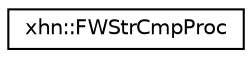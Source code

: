 digraph "Graphical Class Hierarchy"
{
  edge [fontname="Helvetica",fontsize="10",labelfontname="Helvetica",labelfontsize="10"];
  node [fontname="Helvetica",fontsize="10",shape=record];
  rankdir="LR";
  Node1 [label="xhn::FWStrCmpProc",height=0.2,width=0.4,color="black", fillcolor="white", style="filled",URL="$structxhn_1_1_f_w_str_cmp_proc.html"];
}
